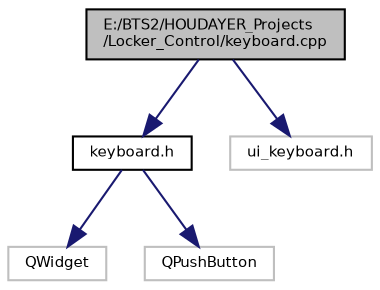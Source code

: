 digraph "E:/BTS2/HOUDAYER_Projects/Locker_Control/keyboard.cpp"
{
 // INTERACTIVE_SVG=YES
  bgcolor="transparent";
  edge [fontname="Helvetica",fontsize="7",labelfontname="Helvetica",labelfontsize="7"];
  node [fontname="Helvetica",fontsize="7",shape=record];
  Node1 [label="E:/BTS2/HOUDAYER_Projects\l/Locker_Control/keyboard.cpp",height=0.2,width=0.4,color="black", fillcolor="grey75", style="filled", fontcolor="black"];
  Node1 -> Node2 [color="midnightblue",fontsize="7",style="solid",fontname="Helvetica"];
  Node2 [label="keyboard.h",height=0.2,width=0.4,color="black",URL="$keyboard_8h.html"];
  Node2 -> Node3 [color="midnightblue",fontsize="7",style="solid",fontname="Helvetica"];
  Node3 [label="QWidget",height=0.2,width=0.4,color="grey75"];
  Node2 -> Node4 [color="midnightblue",fontsize="7",style="solid",fontname="Helvetica"];
  Node4 [label="QPushButton",height=0.2,width=0.4,color="grey75"];
  Node1 -> Node5 [color="midnightblue",fontsize="7",style="solid",fontname="Helvetica"];
  Node5 [label="ui_keyboard.h",height=0.2,width=0.4,color="grey75"];
}
